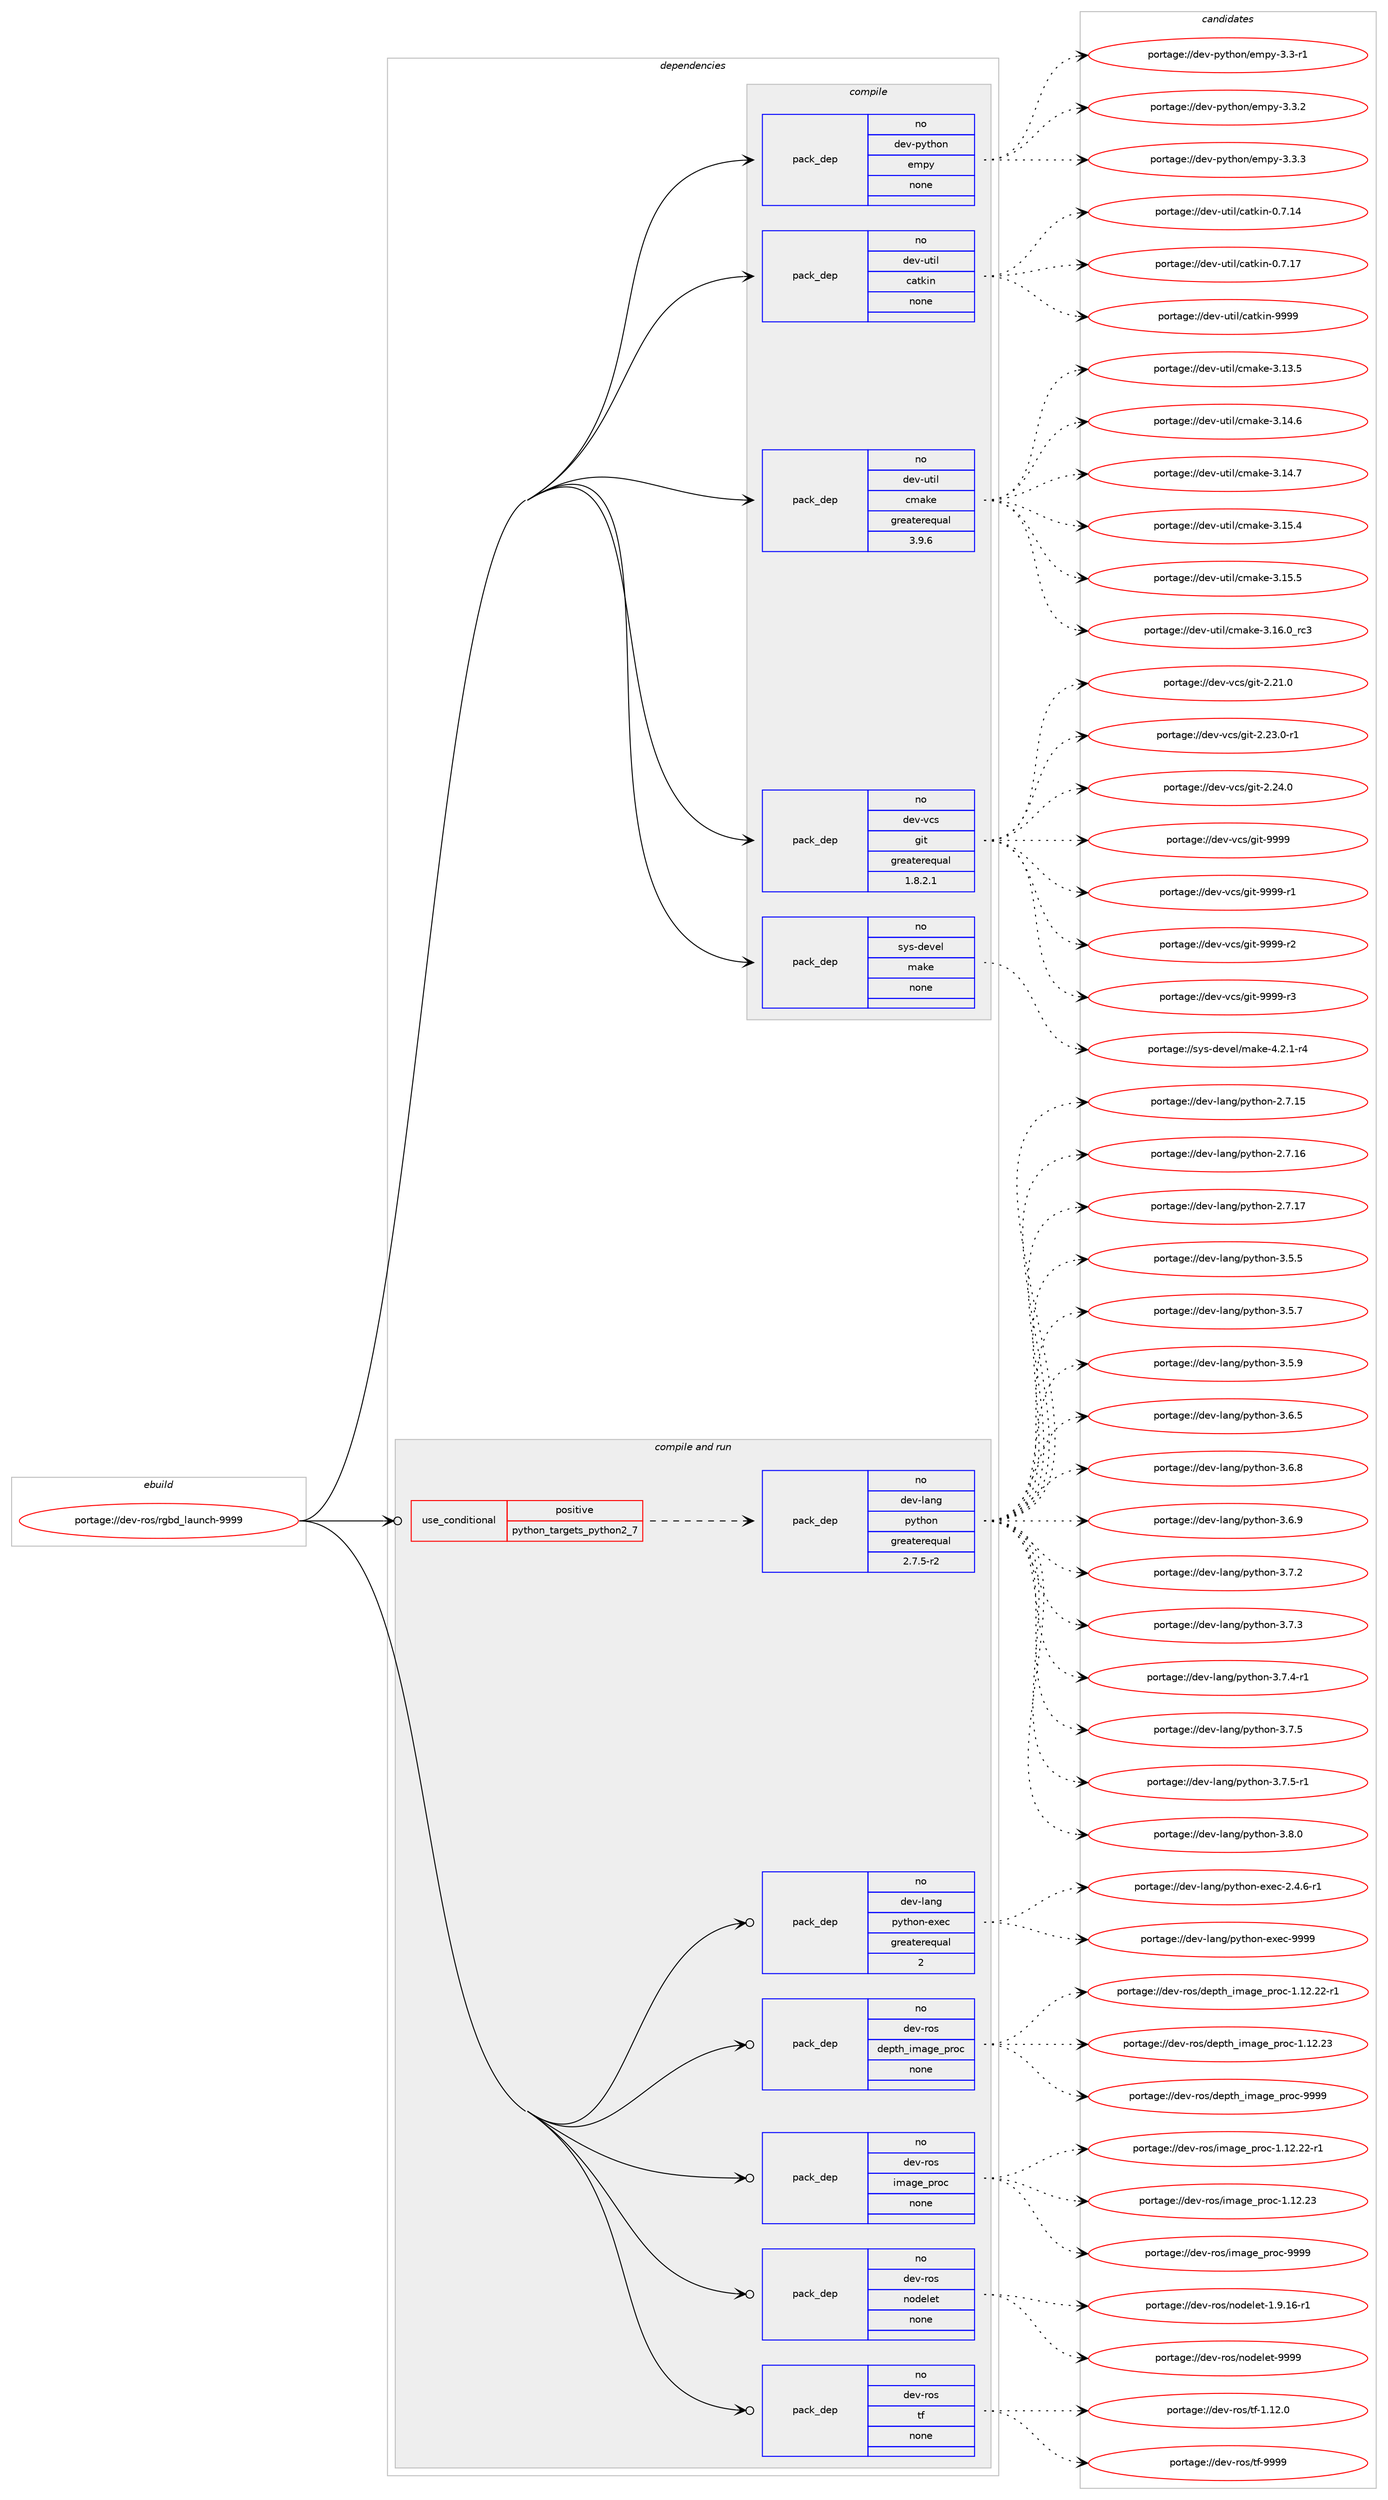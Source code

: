 digraph prolog {

# *************
# Graph options
# *************

newrank=true;
concentrate=true;
compound=true;
graph [rankdir=LR,fontname=Helvetica,fontsize=10,ranksep=1.5];#, ranksep=2.5, nodesep=0.2];
edge  [arrowhead=vee];
node  [fontname=Helvetica,fontsize=10];

# **********
# The ebuild
# **********

subgraph cluster_leftcol {
color=gray;
rank=same;
label=<<i>ebuild</i>>;
id [label="portage://dev-ros/rgbd_launch-9999", color=red, width=4, href="../dev-ros/rgbd_launch-9999.svg"];
}

# ****************
# The dependencies
# ****************

subgraph cluster_midcol {
color=gray;
label=<<i>dependencies</i>>;
subgraph cluster_compile {
fillcolor="#eeeeee";
style=filled;
label=<<i>compile</i>>;
subgraph pack147348 {
dependency194408 [label=<<TABLE BORDER="0" CELLBORDER="1" CELLSPACING="0" CELLPADDING="4" WIDTH="220"><TR><TD ROWSPAN="6" CELLPADDING="30">pack_dep</TD></TR><TR><TD WIDTH="110">no</TD></TR><TR><TD>dev-python</TD></TR><TR><TD>empy</TD></TR><TR><TD>none</TD></TR><TR><TD></TD></TR></TABLE>>, shape=none, color=blue];
}
id:e -> dependency194408:w [weight=20,style="solid",arrowhead="vee"];
subgraph pack147349 {
dependency194409 [label=<<TABLE BORDER="0" CELLBORDER="1" CELLSPACING="0" CELLPADDING="4" WIDTH="220"><TR><TD ROWSPAN="6" CELLPADDING="30">pack_dep</TD></TR><TR><TD WIDTH="110">no</TD></TR><TR><TD>dev-util</TD></TR><TR><TD>catkin</TD></TR><TR><TD>none</TD></TR><TR><TD></TD></TR></TABLE>>, shape=none, color=blue];
}
id:e -> dependency194409:w [weight=20,style="solid",arrowhead="vee"];
subgraph pack147350 {
dependency194410 [label=<<TABLE BORDER="0" CELLBORDER="1" CELLSPACING="0" CELLPADDING="4" WIDTH="220"><TR><TD ROWSPAN="6" CELLPADDING="30">pack_dep</TD></TR><TR><TD WIDTH="110">no</TD></TR><TR><TD>dev-util</TD></TR><TR><TD>cmake</TD></TR><TR><TD>greaterequal</TD></TR><TR><TD>3.9.6</TD></TR></TABLE>>, shape=none, color=blue];
}
id:e -> dependency194410:w [weight=20,style="solid",arrowhead="vee"];
subgraph pack147351 {
dependency194411 [label=<<TABLE BORDER="0" CELLBORDER="1" CELLSPACING="0" CELLPADDING="4" WIDTH="220"><TR><TD ROWSPAN="6" CELLPADDING="30">pack_dep</TD></TR><TR><TD WIDTH="110">no</TD></TR><TR><TD>dev-vcs</TD></TR><TR><TD>git</TD></TR><TR><TD>greaterequal</TD></TR><TR><TD>1.8.2.1</TD></TR></TABLE>>, shape=none, color=blue];
}
id:e -> dependency194411:w [weight=20,style="solid",arrowhead="vee"];
subgraph pack147352 {
dependency194412 [label=<<TABLE BORDER="0" CELLBORDER="1" CELLSPACING="0" CELLPADDING="4" WIDTH="220"><TR><TD ROWSPAN="6" CELLPADDING="30">pack_dep</TD></TR><TR><TD WIDTH="110">no</TD></TR><TR><TD>sys-devel</TD></TR><TR><TD>make</TD></TR><TR><TD>none</TD></TR><TR><TD></TD></TR></TABLE>>, shape=none, color=blue];
}
id:e -> dependency194412:w [weight=20,style="solid",arrowhead="vee"];
}
subgraph cluster_compileandrun {
fillcolor="#eeeeee";
style=filled;
label=<<i>compile and run</i>>;
subgraph cond43632 {
dependency194413 [label=<<TABLE BORDER="0" CELLBORDER="1" CELLSPACING="0" CELLPADDING="4"><TR><TD ROWSPAN="3" CELLPADDING="10">use_conditional</TD></TR><TR><TD>positive</TD></TR><TR><TD>python_targets_python2_7</TD></TR></TABLE>>, shape=none, color=red];
subgraph pack147353 {
dependency194414 [label=<<TABLE BORDER="0" CELLBORDER="1" CELLSPACING="0" CELLPADDING="4" WIDTH="220"><TR><TD ROWSPAN="6" CELLPADDING="30">pack_dep</TD></TR><TR><TD WIDTH="110">no</TD></TR><TR><TD>dev-lang</TD></TR><TR><TD>python</TD></TR><TR><TD>greaterequal</TD></TR><TR><TD>2.7.5-r2</TD></TR></TABLE>>, shape=none, color=blue];
}
dependency194413:e -> dependency194414:w [weight=20,style="dashed",arrowhead="vee"];
}
id:e -> dependency194413:w [weight=20,style="solid",arrowhead="odotvee"];
subgraph pack147354 {
dependency194415 [label=<<TABLE BORDER="0" CELLBORDER="1" CELLSPACING="0" CELLPADDING="4" WIDTH="220"><TR><TD ROWSPAN="6" CELLPADDING="30">pack_dep</TD></TR><TR><TD WIDTH="110">no</TD></TR><TR><TD>dev-lang</TD></TR><TR><TD>python-exec</TD></TR><TR><TD>greaterequal</TD></TR><TR><TD>2</TD></TR></TABLE>>, shape=none, color=blue];
}
id:e -> dependency194415:w [weight=20,style="solid",arrowhead="odotvee"];
subgraph pack147355 {
dependency194416 [label=<<TABLE BORDER="0" CELLBORDER="1" CELLSPACING="0" CELLPADDING="4" WIDTH="220"><TR><TD ROWSPAN="6" CELLPADDING="30">pack_dep</TD></TR><TR><TD WIDTH="110">no</TD></TR><TR><TD>dev-ros</TD></TR><TR><TD>depth_image_proc</TD></TR><TR><TD>none</TD></TR><TR><TD></TD></TR></TABLE>>, shape=none, color=blue];
}
id:e -> dependency194416:w [weight=20,style="solid",arrowhead="odotvee"];
subgraph pack147356 {
dependency194417 [label=<<TABLE BORDER="0" CELLBORDER="1" CELLSPACING="0" CELLPADDING="4" WIDTH="220"><TR><TD ROWSPAN="6" CELLPADDING="30">pack_dep</TD></TR><TR><TD WIDTH="110">no</TD></TR><TR><TD>dev-ros</TD></TR><TR><TD>image_proc</TD></TR><TR><TD>none</TD></TR><TR><TD></TD></TR></TABLE>>, shape=none, color=blue];
}
id:e -> dependency194417:w [weight=20,style="solid",arrowhead="odotvee"];
subgraph pack147357 {
dependency194418 [label=<<TABLE BORDER="0" CELLBORDER="1" CELLSPACING="0" CELLPADDING="4" WIDTH="220"><TR><TD ROWSPAN="6" CELLPADDING="30">pack_dep</TD></TR><TR><TD WIDTH="110">no</TD></TR><TR><TD>dev-ros</TD></TR><TR><TD>nodelet</TD></TR><TR><TD>none</TD></TR><TR><TD></TD></TR></TABLE>>, shape=none, color=blue];
}
id:e -> dependency194418:w [weight=20,style="solid",arrowhead="odotvee"];
subgraph pack147358 {
dependency194419 [label=<<TABLE BORDER="0" CELLBORDER="1" CELLSPACING="0" CELLPADDING="4" WIDTH="220"><TR><TD ROWSPAN="6" CELLPADDING="30">pack_dep</TD></TR><TR><TD WIDTH="110">no</TD></TR><TR><TD>dev-ros</TD></TR><TR><TD>tf</TD></TR><TR><TD>none</TD></TR><TR><TD></TD></TR></TABLE>>, shape=none, color=blue];
}
id:e -> dependency194419:w [weight=20,style="solid",arrowhead="odotvee"];
}
subgraph cluster_run {
fillcolor="#eeeeee";
style=filled;
label=<<i>run</i>>;
}
}

# **************
# The candidates
# **************

subgraph cluster_choices {
rank=same;
color=gray;
label=<<i>candidates</i>>;

subgraph choice147348 {
color=black;
nodesep=1;
choiceportage1001011184511212111610411111047101109112121455146514511449 [label="portage://dev-python/empy-3.3-r1", color=red, width=4,href="../dev-python/empy-3.3-r1.svg"];
choiceportage1001011184511212111610411111047101109112121455146514650 [label="portage://dev-python/empy-3.3.2", color=red, width=4,href="../dev-python/empy-3.3.2.svg"];
choiceportage1001011184511212111610411111047101109112121455146514651 [label="portage://dev-python/empy-3.3.3", color=red, width=4,href="../dev-python/empy-3.3.3.svg"];
dependency194408:e -> choiceportage1001011184511212111610411111047101109112121455146514511449:w [style=dotted,weight="100"];
dependency194408:e -> choiceportage1001011184511212111610411111047101109112121455146514650:w [style=dotted,weight="100"];
dependency194408:e -> choiceportage1001011184511212111610411111047101109112121455146514651:w [style=dotted,weight="100"];
}
subgraph choice147349 {
color=black;
nodesep=1;
choiceportage1001011184511711610510847999711610710511045484655464952 [label="portage://dev-util/catkin-0.7.14", color=red, width=4,href="../dev-util/catkin-0.7.14.svg"];
choiceportage1001011184511711610510847999711610710511045484655464955 [label="portage://dev-util/catkin-0.7.17", color=red, width=4,href="../dev-util/catkin-0.7.17.svg"];
choiceportage100101118451171161051084799971161071051104557575757 [label="portage://dev-util/catkin-9999", color=red, width=4,href="../dev-util/catkin-9999.svg"];
dependency194409:e -> choiceportage1001011184511711610510847999711610710511045484655464952:w [style=dotted,weight="100"];
dependency194409:e -> choiceportage1001011184511711610510847999711610710511045484655464955:w [style=dotted,weight="100"];
dependency194409:e -> choiceportage100101118451171161051084799971161071051104557575757:w [style=dotted,weight="100"];
}
subgraph choice147350 {
color=black;
nodesep=1;
choiceportage1001011184511711610510847991099710710145514649514653 [label="portage://dev-util/cmake-3.13.5", color=red, width=4,href="../dev-util/cmake-3.13.5.svg"];
choiceportage1001011184511711610510847991099710710145514649524654 [label="portage://dev-util/cmake-3.14.6", color=red, width=4,href="../dev-util/cmake-3.14.6.svg"];
choiceportage1001011184511711610510847991099710710145514649524655 [label="portage://dev-util/cmake-3.14.7", color=red, width=4,href="../dev-util/cmake-3.14.7.svg"];
choiceportage1001011184511711610510847991099710710145514649534652 [label="portage://dev-util/cmake-3.15.4", color=red, width=4,href="../dev-util/cmake-3.15.4.svg"];
choiceportage1001011184511711610510847991099710710145514649534653 [label="portage://dev-util/cmake-3.15.5", color=red, width=4,href="../dev-util/cmake-3.15.5.svg"];
choiceportage1001011184511711610510847991099710710145514649544648951149951 [label="portage://dev-util/cmake-3.16.0_rc3", color=red, width=4,href="../dev-util/cmake-3.16.0_rc3.svg"];
dependency194410:e -> choiceportage1001011184511711610510847991099710710145514649514653:w [style=dotted,weight="100"];
dependency194410:e -> choiceportage1001011184511711610510847991099710710145514649524654:w [style=dotted,weight="100"];
dependency194410:e -> choiceportage1001011184511711610510847991099710710145514649524655:w [style=dotted,weight="100"];
dependency194410:e -> choiceportage1001011184511711610510847991099710710145514649534652:w [style=dotted,weight="100"];
dependency194410:e -> choiceportage1001011184511711610510847991099710710145514649534653:w [style=dotted,weight="100"];
dependency194410:e -> choiceportage1001011184511711610510847991099710710145514649544648951149951:w [style=dotted,weight="100"];
}
subgraph choice147351 {
color=black;
nodesep=1;
choiceportage10010111845118991154710310511645504650494648 [label="portage://dev-vcs/git-2.21.0", color=red, width=4,href="../dev-vcs/git-2.21.0.svg"];
choiceportage100101118451189911547103105116455046505146484511449 [label="portage://dev-vcs/git-2.23.0-r1", color=red, width=4,href="../dev-vcs/git-2.23.0-r1.svg"];
choiceportage10010111845118991154710310511645504650524648 [label="portage://dev-vcs/git-2.24.0", color=red, width=4,href="../dev-vcs/git-2.24.0.svg"];
choiceportage1001011184511899115471031051164557575757 [label="portage://dev-vcs/git-9999", color=red, width=4,href="../dev-vcs/git-9999.svg"];
choiceportage10010111845118991154710310511645575757574511449 [label="portage://dev-vcs/git-9999-r1", color=red, width=4,href="../dev-vcs/git-9999-r1.svg"];
choiceportage10010111845118991154710310511645575757574511450 [label="portage://dev-vcs/git-9999-r2", color=red, width=4,href="../dev-vcs/git-9999-r2.svg"];
choiceportage10010111845118991154710310511645575757574511451 [label="portage://dev-vcs/git-9999-r3", color=red, width=4,href="../dev-vcs/git-9999-r3.svg"];
dependency194411:e -> choiceportage10010111845118991154710310511645504650494648:w [style=dotted,weight="100"];
dependency194411:e -> choiceportage100101118451189911547103105116455046505146484511449:w [style=dotted,weight="100"];
dependency194411:e -> choiceportage10010111845118991154710310511645504650524648:w [style=dotted,weight="100"];
dependency194411:e -> choiceportage1001011184511899115471031051164557575757:w [style=dotted,weight="100"];
dependency194411:e -> choiceportage10010111845118991154710310511645575757574511449:w [style=dotted,weight="100"];
dependency194411:e -> choiceportage10010111845118991154710310511645575757574511450:w [style=dotted,weight="100"];
dependency194411:e -> choiceportage10010111845118991154710310511645575757574511451:w [style=dotted,weight="100"];
}
subgraph choice147352 {
color=black;
nodesep=1;
choiceportage1151211154510010111810110847109971071014552465046494511452 [label="portage://sys-devel/make-4.2.1-r4", color=red, width=4,href="../sys-devel/make-4.2.1-r4.svg"];
dependency194412:e -> choiceportage1151211154510010111810110847109971071014552465046494511452:w [style=dotted,weight="100"];
}
subgraph choice147353 {
color=black;
nodesep=1;
choiceportage10010111845108971101034711212111610411111045504655464953 [label="portage://dev-lang/python-2.7.15", color=red, width=4,href="../dev-lang/python-2.7.15.svg"];
choiceportage10010111845108971101034711212111610411111045504655464954 [label="portage://dev-lang/python-2.7.16", color=red, width=4,href="../dev-lang/python-2.7.16.svg"];
choiceportage10010111845108971101034711212111610411111045504655464955 [label="portage://dev-lang/python-2.7.17", color=red, width=4,href="../dev-lang/python-2.7.17.svg"];
choiceportage100101118451089711010347112121116104111110455146534653 [label="portage://dev-lang/python-3.5.5", color=red, width=4,href="../dev-lang/python-3.5.5.svg"];
choiceportage100101118451089711010347112121116104111110455146534655 [label="portage://dev-lang/python-3.5.7", color=red, width=4,href="../dev-lang/python-3.5.7.svg"];
choiceportage100101118451089711010347112121116104111110455146534657 [label="portage://dev-lang/python-3.5.9", color=red, width=4,href="../dev-lang/python-3.5.9.svg"];
choiceportage100101118451089711010347112121116104111110455146544653 [label="portage://dev-lang/python-3.6.5", color=red, width=4,href="../dev-lang/python-3.6.5.svg"];
choiceportage100101118451089711010347112121116104111110455146544656 [label="portage://dev-lang/python-3.6.8", color=red, width=4,href="../dev-lang/python-3.6.8.svg"];
choiceportage100101118451089711010347112121116104111110455146544657 [label="portage://dev-lang/python-3.6.9", color=red, width=4,href="../dev-lang/python-3.6.9.svg"];
choiceportage100101118451089711010347112121116104111110455146554650 [label="portage://dev-lang/python-3.7.2", color=red, width=4,href="../dev-lang/python-3.7.2.svg"];
choiceportage100101118451089711010347112121116104111110455146554651 [label="portage://dev-lang/python-3.7.3", color=red, width=4,href="../dev-lang/python-3.7.3.svg"];
choiceportage1001011184510897110103471121211161041111104551465546524511449 [label="portage://dev-lang/python-3.7.4-r1", color=red, width=4,href="../dev-lang/python-3.7.4-r1.svg"];
choiceportage100101118451089711010347112121116104111110455146554653 [label="portage://dev-lang/python-3.7.5", color=red, width=4,href="../dev-lang/python-3.7.5.svg"];
choiceportage1001011184510897110103471121211161041111104551465546534511449 [label="portage://dev-lang/python-3.7.5-r1", color=red, width=4,href="../dev-lang/python-3.7.5-r1.svg"];
choiceportage100101118451089711010347112121116104111110455146564648 [label="portage://dev-lang/python-3.8.0", color=red, width=4,href="../dev-lang/python-3.8.0.svg"];
dependency194414:e -> choiceportage10010111845108971101034711212111610411111045504655464953:w [style=dotted,weight="100"];
dependency194414:e -> choiceportage10010111845108971101034711212111610411111045504655464954:w [style=dotted,weight="100"];
dependency194414:e -> choiceportage10010111845108971101034711212111610411111045504655464955:w [style=dotted,weight="100"];
dependency194414:e -> choiceportage100101118451089711010347112121116104111110455146534653:w [style=dotted,weight="100"];
dependency194414:e -> choiceportage100101118451089711010347112121116104111110455146534655:w [style=dotted,weight="100"];
dependency194414:e -> choiceportage100101118451089711010347112121116104111110455146534657:w [style=dotted,weight="100"];
dependency194414:e -> choiceportage100101118451089711010347112121116104111110455146544653:w [style=dotted,weight="100"];
dependency194414:e -> choiceportage100101118451089711010347112121116104111110455146544656:w [style=dotted,weight="100"];
dependency194414:e -> choiceportage100101118451089711010347112121116104111110455146544657:w [style=dotted,weight="100"];
dependency194414:e -> choiceportage100101118451089711010347112121116104111110455146554650:w [style=dotted,weight="100"];
dependency194414:e -> choiceportage100101118451089711010347112121116104111110455146554651:w [style=dotted,weight="100"];
dependency194414:e -> choiceportage1001011184510897110103471121211161041111104551465546524511449:w [style=dotted,weight="100"];
dependency194414:e -> choiceportage100101118451089711010347112121116104111110455146554653:w [style=dotted,weight="100"];
dependency194414:e -> choiceportage1001011184510897110103471121211161041111104551465546534511449:w [style=dotted,weight="100"];
dependency194414:e -> choiceportage100101118451089711010347112121116104111110455146564648:w [style=dotted,weight="100"];
}
subgraph choice147354 {
color=black;
nodesep=1;
choiceportage10010111845108971101034711212111610411111045101120101994550465246544511449 [label="portage://dev-lang/python-exec-2.4.6-r1", color=red, width=4,href="../dev-lang/python-exec-2.4.6-r1.svg"];
choiceportage10010111845108971101034711212111610411111045101120101994557575757 [label="portage://dev-lang/python-exec-9999", color=red, width=4,href="../dev-lang/python-exec-9999.svg"];
dependency194415:e -> choiceportage10010111845108971101034711212111610411111045101120101994550465246544511449:w [style=dotted,weight="100"];
dependency194415:e -> choiceportage10010111845108971101034711212111610411111045101120101994557575757:w [style=dotted,weight="100"];
}
subgraph choice147355 {
color=black;
nodesep=1;
choiceportage10010111845114111115471001011121161049510510997103101951121141119945494649504650504511449 [label="portage://dev-ros/depth_image_proc-1.12.22-r1", color=red, width=4,href="../dev-ros/depth_image_proc-1.12.22-r1.svg"];
choiceportage1001011184511411111547100101112116104951051099710310195112114111994549464950465051 [label="portage://dev-ros/depth_image_proc-1.12.23", color=red, width=4,href="../dev-ros/depth_image_proc-1.12.23.svg"];
choiceportage1001011184511411111547100101112116104951051099710310195112114111994557575757 [label="portage://dev-ros/depth_image_proc-9999", color=red, width=4,href="../dev-ros/depth_image_proc-9999.svg"];
dependency194416:e -> choiceportage10010111845114111115471001011121161049510510997103101951121141119945494649504650504511449:w [style=dotted,weight="100"];
dependency194416:e -> choiceportage1001011184511411111547100101112116104951051099710310195112114111994549464950465051:w [style=dotted,weight="100"];
dependency194416:e -> choiceportage1001011184511411111547100101112116104951051099710310195112114111994557575757:w [style=dotted,weight="100"];
}
subgraph choice147356 {
color=black;
nodesep=1;
choiceportage100101118451141111154710510997103101951121141119945494649504650504511449 [label="portage://dev-ros/image_proc-1.12.22-r1", color=red, width=4,href="../dev-ros/image_proc-1.12.22-r1.svg"];
choiceportage10010111845114111115471051099710310195112114111994549464950465051 [label="portage://dev-ros/image_proc-1.12.23", color=red, width=4,href="../dev-ros/image_proc-1.12.23.svg"];
choiceportage10010111845114111115471051099710310195112114111994557575757 [label="portage://dev-ros/image_proc-9999", color=red, width=4,href="../dev-ros/image_proc-9999.svg"];
dependency194417:e -> choiceportage100101118451141111154710510997103101951121141119945494649504650504511449:w [style=dotted,weight="100"];
dependency194417:e -> choiceportage10010111845114111115471051099710310195112114111994549464950465051:w [style=dotted,weight="100"];
dependency194417:e -> choiceportage10010111845114111115471051099710310195112114111994557575757:w [style=dotted,weight="100"];
}
subgraph choice147357 {
color=black;
nodesep=1;
choiceportage1001011184511411111547110111100101108101116454946574649544511449 [label="portage://dev-ros/nodelet-1.9.16-r1", color=red, width=4,href="../dev-ros/nodelet-1.9.16-r1.svg"];
choiceportage10010111845114111115471101111001011081011164557575757 [label="portage://dev-ros/nodelet-9999", color=red, width=4,href="../dev-ros/nodelet-9999.svg"];
dependency194418:e -> choiceportage1001011184511411111547110111100101108101116454946574649544511449:w [style=dotted,weight="100"];
dependency194418:e -> choiceportage10010111845114111115471101111001011081011164557575757:w [style=dotted,weight="100"];
}
subgraph choice147358 {
color=black;
nodesep=1;
choiceportage100101118451141111154711610245494649504648 [label="portage://dev-ros/tf-1.12.0", color=red, width=4,href="../dev-ros/tf-1.12.0.svg"];
choiceportage10010111845114111115471161024557575757 [label="portage://dev-ros/tf-9999", color=red, width=4,href="../dev-ros/tf-9999.svg"];
dependency194419:e -> choiceportage100101118451141111154711610245494649504648:w [style=dotted,weight="100"];
dependency194419:e -> choiceportage10010111845114111115471161024557575757:w [style=dotted,weight="100"];
}
}

}
